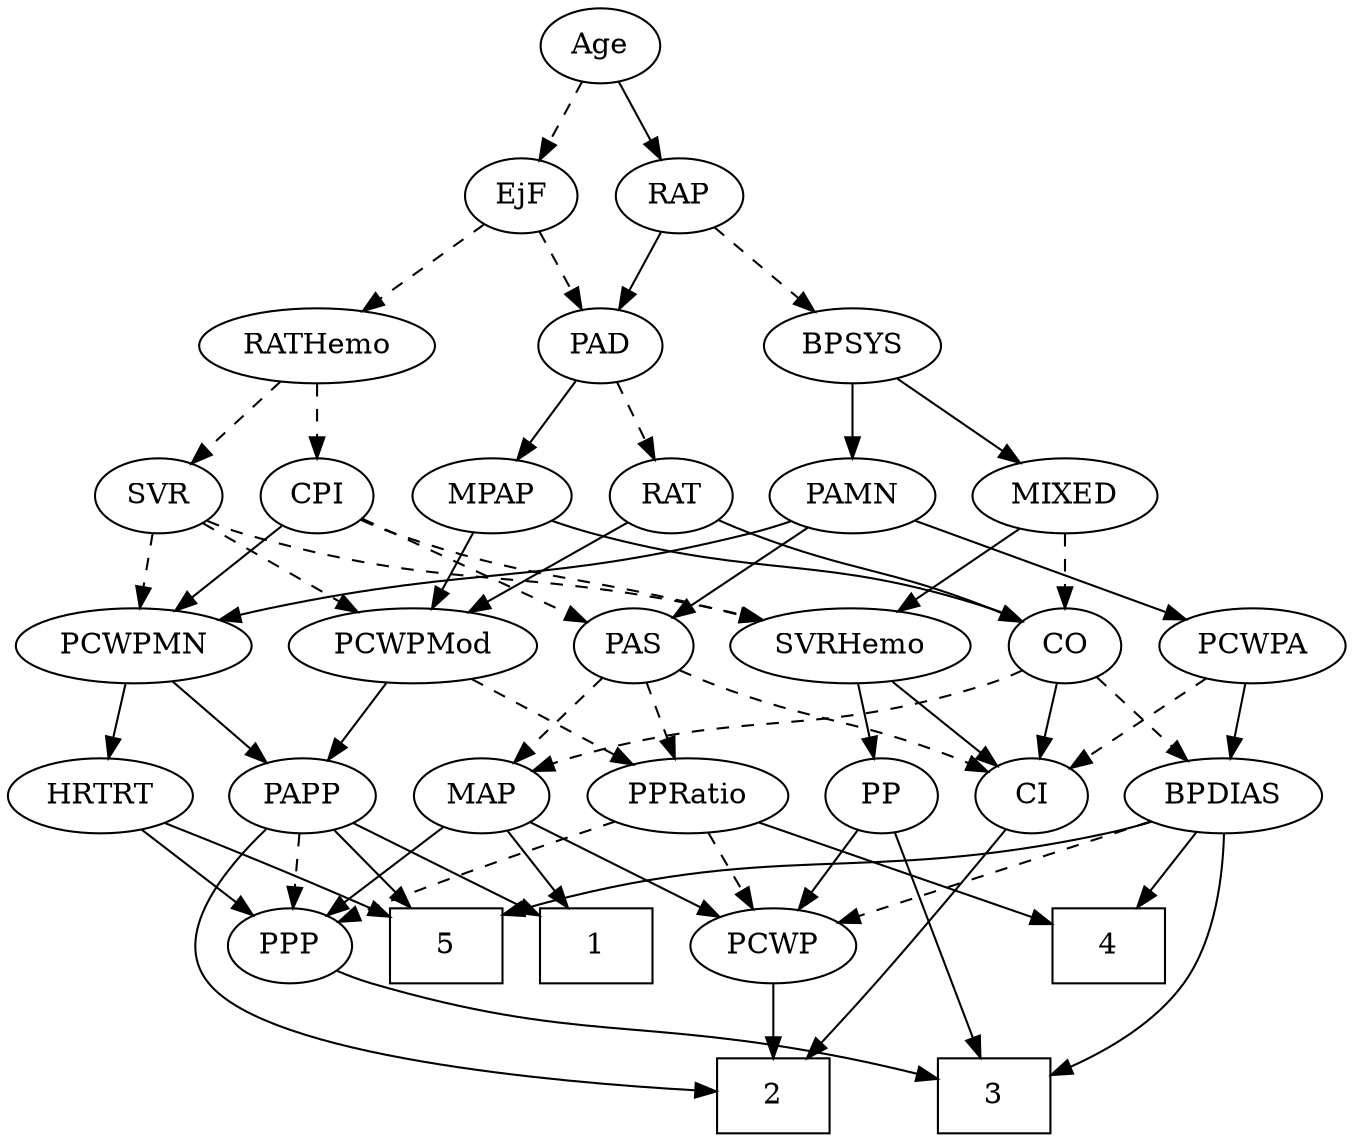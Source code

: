 strict digraph {
	graph [bb="0,0,593.44,540"];
	node [label="\N"];
	1	[height=0.5,
		pos="524.6,90",
		shape=box,
		width=0.75];
	2	[height=0.5,
		pos="296.6,18",
		shape=box,
		width=0.75];
	3	[height=0.5,
		pos="123.6,18",
		shape=box,
		width=0.75];
	4	[height=0.5,
		pos="216.6,90",
		shape=box,
		width=0.75];
	5	[height=0.5,
		pos="452.6,90",
		shape=box,
		width=0.75];
	Age	[height=0.5,
		pos="334.6,522",
		width=0.75];
	EjF	[height=0.5,
		pos="371.6,450",
		width=0.75];
	Age -> EjF	[pos="e,363.06,467.15 343.18,504.76 347.66,496.28 353.25,485.71 358.28,476.2",
		style=dashed];
	RAP	[height=0.5,
		pos="298.6,450",
		width=0.77632];
	Age -> RAP	[pos="e,307.15,467.63 326.25,504.76 321.95,496.4 316.6,486.02 311.77,476.61",
		style=solid];
	PAD	[height=0.5,
		pos="335.6,378",
		width=0.79437];
	EjF -> PAD	[pos="e,344.15,395.63 363.25,432.76 358.95,424.4 353.6,414.02 348.77,404.61",
		style=dashed];
	RATHemo	[height=0.5,
		pos="462.6,378",
		width=1.3721];
	EjF -> RATHemo	[pos="e,442.38,394.55 388.71,435.83 401.57,425.94 419.47,412.18 434.42,400.67",
		style=dashed];
	BPSYS	[height=0.5,
		pos="220.6,378",
		width=1.0471];
	RAP -> BPSYS	[pos="e,237.44,394.11 282.81,434.83 272,425.13 257.45,412.08 245.14,401.03",
		style=dashed];
	RAP -> PAD	[pos="e,326.8,395.63 307.18,432.76 311.6,424.4 317.09,414.02 322.06,404.61",
		style=solid];
	MIXED	[height=0.5,
		pos="125.6,306",
		width=1.1193];
	CO	[height=0.5,
		pos="128.6,234",
		width=0.75];
	MIXED -> CO	[pos="e,127.86,252.1 126.34,287.7 126.67,279.98 127.07,270.71 127.43,262.11",
		style=dashed];
	SVRHemo	[height=0.5,
		pos="223.6,234",
		width=1.3902];
	MIXED -> SVRHemo	[pos="e,202.17,250.31 146.38,290.15 160.22,280.27 178.62,267.12 193.99,256.15",
		style=solid];
	MPAP	[height=0.5,
		pos="382.6,306",
		width=0.97491];
	MPAP -> CO	[pos="e,149.19,245.75 356.31,294.04 350.54,291.85 344.41,289.71 338.6,288 262.84,265.69 239.49,277.04 164.6,252 162.68,251.36 160.73,250.64 \
158.78,249.88",
		style=solid];
	PCWPMod	[height=0.5,
		pos="415.6,234",
		width=1.4443];
	MPAP -> PCWPMod	[pos="e,407.6,251.96 390.42,288.41 394.26,280.25 398.99,270.22 403.31,261.07",
		style=solid];
	BPSYS -> MIXED	[pos="e,145.58,321.73 200.91,362.5 187.25,352.43 168.84,338.86 153.64,327.67",
		style=solid];
	PAMN	[height=0.5,
		pos="220.6,306",
		width=1.011];
	BPSYS -> PAMN	[pos="e,220.6,324.1 220.6,359.7 220.6,351.98 220.6,342.71 220.6,334.11",
		style=solid];
	PAD -> MPAP	[pos="e,371.65,323.31 346.26,361.12 352.07,352.47 359.38,341.58 365.92,331.83",
		style=solid];
	RAT	[height=0.5,
		pos="302.6,306",
		width=0.75827];
	PAD -> RAT	[pos="e,310.36,323.47 327.78,360.41 323.87,352.13 319.06,341.92 314.69,332.66",
		style=dashed];
	BPDIAS	[height=0.5,
		pos="52.596,162",
		width=1.1735];
	CO -> BPDIAS	[pos="e,69.54,178.61 113.22,218.83 102.83,209.27 88.891,196.43 77,185.48",
		style=dashed];
	MAP	[height=0.5,
		pos="384.6,162",
		width=0.84854];
	CO -> MAP	[pos="e,361.4,174.08 149.18,222.22 154.13,219.93 159.48,217.69 164.6,216 242.48,190.3 267.33,204.53 345.6,180 347.72,179.34 349.87,178.59 \
352.03,177.8",
		style=dashed];
	CI	[height=0.5,
		pos="139.6,162",
		width=0.75];
	CO -> CI	[pos="e,136.88,180.28 131.26,216.05 132.47,208.35 133.93,199.03 135.3,190.36",
		style=solid];
	PAS	[height=0.5,
		pos="318.6,234",
		width=0.75];
	PAS -> MAP	[pos="e,370.16,178.31 332.59,218.15 341.48,208.72 353.17,196.33 363.21,185.69",
		style=dashed];
	PPRatio	[height=0.5,
		pos="296.6,162",
		width=1.1013];
	PAS -> PPRatio	[pos="e,302.03,180.28 313.27,216.05 310.82,208.26 307.85,198.82 305.11,190.08",
		style=dashed];
	PAS -> CI	[pos="e,160.73,173.48 297.46,222.52 292.62,220.26 287.47,217.96 282.6,216 236.05,197.26 222.14,198.74 175.6,180 173.77,179.26 171.9,178.48 \
170.03,177.67",
		style=dashed];
	PAMN -> PAS	[pos="e,300.77,247.73 240.43,290.83 255.34,280.18 275.92,265.48 292.22,253.84",
		style=solid];
	PCWPA	[height=0.5,
		pos="41.596,234",
		width=1.1555];
	PAMN -> PCWPA	[pos="e,71.293,246.61 193.02,294.22 163.03,282.49 114.84,263.64 80.898,250.37",
		style=solid];
	PCWPMN	[height=0.5,
		pos="535.6,234",
		width=1.3902];
	PAMN -> PCWPMN	[pos="e,498.62,246.33 248.06,293.91 254.1,291.74 260.51,289.63 266.6,288 358.06,263.48 384.29,273.14 476.6,252 480.63,251.08 484.8,250.04 \
488.96,248.95",
		style=solid];
	CPI	[height=0.5,
		pos="462.6,306",
		width=0.75];
	RATHemo -> CPI	[pos="e,462.6,324.1 462.6,359.7 462.6,351.98 462.6,342.71 462.6,334.11",
		style=dashed];
	SVR	[height=0.5,
		pos="535.6,306",
		width=0.77632];
	RATHemo -> SVR	[pos="e,520.74,321.25 479.53,360.76 489.56,351.14 502.39,338.84 513.25,328.43",
		style=dashed];
	CPI -> PAS	[pos="e,339.93,245.37 441.35,294.67 416.99,282.83 376.88,263.33 349.17,249.86",
		style=dashed];
	CPI -> PCWPMN	[pos="e,518.8,251.1 477.37,290.83 487.12,281.49 500.12,269.02 511.36,258.24",
		style=solid];
	CPI -> SVRHemo	[pos="e,260.99,245.99 441.57,294.23 436.73,291.98 431.54,289.77 426.6,288 364.47,265.81 346.3,269.14 282.6,252 278.77,250.97 274.81,249.88 \
270.83,248.77",
		style=dashed];
	RAT -> CO	[pos="e,149.76,245.42 281.22,294.79 276.13,292.47 270.7,290.08 265.6,288 221.46,270.03 208.64,270.2 164.6,252 162.78,251.25 160.91,250.45 \
159.04,249.63",
		style=solid];
	RAT -> PCWPMod	[pos="e,391.2,250.11 321.77,293.13 338.37,282.84 362.75,267.74 382.5,255.5",
		style=solid];
	SVR -> PCWPMod	[pos="e,441.19,249.93 515.51,293.28 497.65,282.86 471.14,267.4 449.92,255.02",
		style=dashed];
	SVR -> PCWPMN	[pos="e,535.6,252.1 535.6,287.7 535.6,279.98 535.6,270.71 535.6,262.11",
		style=dashed];
	SVR -> SVRHemo	[pos="e,260.25,246.27 514.45,294.12 509.36,291.83 503.87,289.62 498.6,288 405.56,259.43 377.51,273.51 282.6,252 278.5,251.07 274.27,250.03 \
270.05,248.92",
		style=dashed];
	PCWPMod -> PPRatio	[pos="e,319.78,176.64 390.36,218.15 372.34,207.55 347.95,193.21 328.57,181.81",
		style=dashed];
	PAPP	[height=0.5,
		pos="561.6,162",
		width=0.88464];
	PCWPMod -> PAPP	[pos="e,537.76,174.43 444.79,219 468.99,207.4 503.39,190.91 528.59,178.82",
		style=solid];
	PCWPA -> BPDIAS	[pos="e,49.908,180.1 44.315,215.7 45.528,207.98 46.984,198.71 48.336,190.11",
		style=solid];
	PCWPA -> CI	[pos="e,121.8,175.71 62.38,218.15 77.265,207.52 97.421,193.13 113.41,181.71",
		style=dashed];
	PCWPMN -> PAPP	[pos="e,555.36,179.79 541.89,216.05 544.86,208.06 548.47,198.33 551.79,189.4",
		style=solid];
	HRTRT	[height=0.5,
		pos="472.6,162",
		width=1.1013];
	PCWPMN -> HRTRT	[pos="e,487.13,179.15 520.98,216.76 512.95,207.84 502.84,196.61 493.94,186.72",
		style=solid];
	PP	[height=0.5,
		pos="211.6,162",
		width=0.75];
	SVRHemo -> PP	[pos="e,214.53,180.1 220.63,215.7 219.31,207.98 217.72,198.71 216.24,190.11",
		style=solid];
	SVRHemo -> CI	[pos="e,155.76,176.47 204.54,217.12 192.46,207.06 176.75,193.96 163.8,183.17",
		style=solid];
	BPDIAS -> 3	[pos="e,114.96,36.268 61.02,144.15 73.231,119.73 95.964,74.265 110.41,45.375",
		style=solid];
	BPDIAS -> 4	[pos="e,189.58,102.53 81.539,148.65 109.09,136.89 150.64,119.15 180.37,106.46",
		style=solid];
	BPDIAS -> 5	[pos="e,425.44,104.95 83.323,149.62 89.939,147.49 96.945,145.47 103.6,144 237.1,114.41 279.93,144.91 415.51,107.74",
		style=solid];
	PCWP	[height=0.5,
		pos="296.6,90",
		width=0.97491];
	BPDIAS -> PCWP	[pos="e,269.8,102 84.297,149.97 90.658,147.89 97.316,145.8 103.6,144 169.08,125.21 187.57,128.32 252.6,108 255.15,107.2 257.76,106.33 \
260.38,105.42",
		style=dashed];
	MAP -> 1	[pos="e,497.36,104.62 407.09,149.75 428.98,138.81 462.61,121.99 488.29,109.15",
		style=solid];
	PPP	[height=0.5,
		pos="380.6,90",
		width=0.75];
	MAP -> PPP	[pos="e,381.57,108.1 383.61,143.7 383.17,135.98 382.64,126.71 382.15,118.11",
		style=solid];
	MAP -> PCWP	[pos="e,314.86,105.52 367.21,147.17 354.57,137.11 337.22,123.32 322.89,111.91",
		style=solid];
	PP -> 3	[pos="e,134.17,36.056 201.67,144.99 186.58,120.64 157.72,74.065 139.63,44.873",
		style=solid];
	PP -> PCWP	[pos="e,278.79,105.66 227.99,147.5 240.16,137.47 257.01,123.6 270.97,112.11",
		style=solid];
	PPP -> 3	[pos="e,150.72,24.148 358.84,78.996 352.99,76.515 346.61,73.998 340.6,72 278.59,51.401 204.2,34.958 160.59,26.124",
		style=solid];
	PPRatio -> 4	[pos="e,236.17,108.13 279.24,145.81 268.93,136.79 255.64,125.16 243.95,114.93",
		style=solid];
	PPRatio -> PPP	[pos="e,364.39,104.5 314.82,145.81 327.05,135.62 343.29,122.09 356.57,111.02",
		style=dashed];
	PPRatio -> PCWP	[pos="e,296.6,108.1 296.6,143.7 296.6,135.98 296.6,126.71 296.6,118.11",
		style=dashed];
	PCWP -> 2	[pos="e,296.6,36.104 296.6,71.697 296.6,63.983 296.6,54.712 296.6,46.112",
		style=solid];
	CI -> 2	[pos="e,269.51,25.496 143.53,144.18 148.89,124.58 160.23,92.298 180.6,72 202.37,50.292 234.66,36.54 259.64,28.5",
		style=solid];
	PAPP -> 1	[pos="e,533.82,108.45 552.83,144.41 548.58,136.37 543.37,126.51 538.59,117.47",
		style=solid];
	PAPP -> 2	[pos="e,323.77,20.279 567.1,144.12 572.36,124.45 577.26,92.108 560.6,72 532.2,37.732 400.01,25.12 334.12,20.906",
		style=solid];
	PAPP -> 5	[pos="e,479.32,108.16 541.35,148 526.46,138.44 505.83,125.19 488.21,113.87",
		style=solid];
	PAPP -> PPP	[pos="e,401.74,101.46 537.17,150.29 532.05,148.14 526.67,145.94 521.6,144 475.53,126.34 462.3,126.56 416.6,108 414.77,107.26 412.91,106.47 \
411.03,105.66",
		style=dashed];
	HRTRT -> 5	[pos="e,457.53,108.28 467.75,144.05 465.53,136.26 462.83,126.82 460.33,118.08",
		style=solid];
	HRTRT -> PPP	[pos="e,397.91,104.17 453.09,146.15 439.42,135.75 421.01,121.75 406.17,110.46",
		style=solid];
}
